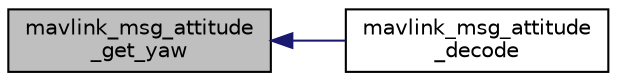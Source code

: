 digraph "mavlink_msg_attitude_get_yaw"
{
 // INTERACTIVE_SVG=YES
  edge [fontname="Helvetica",fontsize="10",labelfontname="Helvetica",labelfontsize="10"];
  node [fontname="Helvetica",fontsize="10",shape=record];
  rankdir="LR";
  Node1 [label="mavlink_msg_attitude\l_get_yaw",height=0.2,width=0.4,color="black", fillcolor="grey75", style="filled" fontcolor="black"];
  Node1 -> Node2 [dir="back",color="midnightblue",fontsize="10",style="solid",fontname="Helvetica"];
  Node2 [label="mavlink_msg_attitude\l_decode",height=0.2,width=0.4,color="black", fillcolor="white", style="filled",URL="$v1_80_2common_2mavlink__msg__attitude_8h.html#aea9ac9866c5c81d5825d6eccecb9a9be",tooltip="Decode a attitude message into a struct. "];
}
